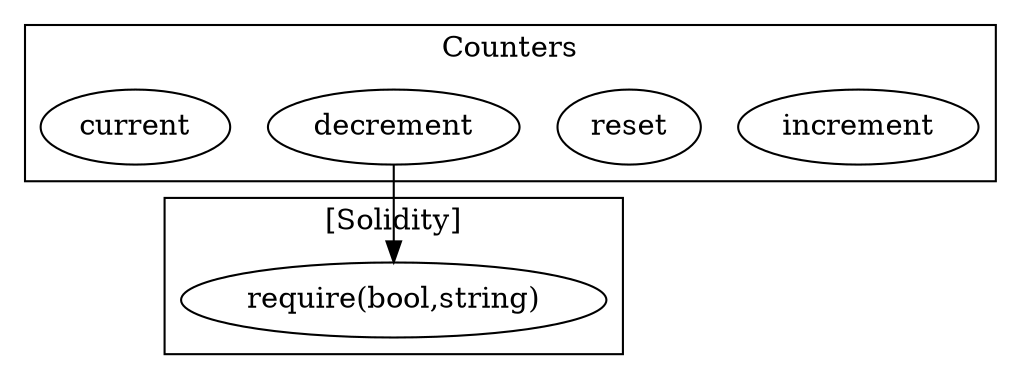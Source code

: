 strict digraph {
subgraph cluster_7613_Counters {
label = "Counters"
"7613_increment" [label="increment"]
"7613_reset" [label="reset"]
"7613_decrement" [label="decrement"]
"7613_current" [label="current"]
}subgraph cluster_solidity {
label = "[Solidity]"
"require(bool,string)" 
"7613_decrement" -> "require(bool,string)"
}
}